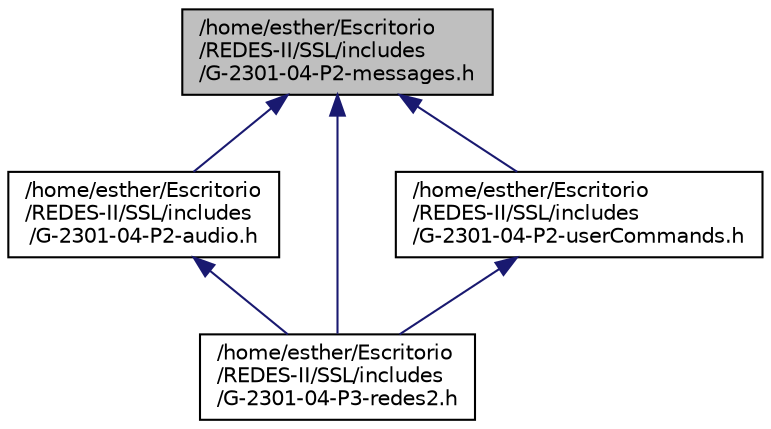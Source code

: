 digraph "/home/esther/Escritorio/REDES-II/SSL/includes/G-2301-04-P2-messages.h"
{
  edge [fontname="Helvetica",fontsize="10",labelfontname="Helvetica",labelfontsize="10"];
  node [fontname="Helvetica",fontsize="10",shape=record];
  Node1 [label="/home/esther/Escritorio\l/REDES-II/SSL/includes\l/G-2301-04-P2-messages.h",height=0.2,width=0.4,color="black", fillcolor="grey75", style="filled", fontcolor="black"];
  Node1 -> Node2 [dir="back",color="midnightblue",fontsize="10",style="solid",fontname="Helvetica"];
  Node2 [label="/home/esther/Escritorio\l/REDES-II/SSL/includes\l/G-2301-04-P2-audio.h",height=0.2,width=0.4,color="black", fillcolor="white", style="filled",URL="$_g-2301-04-_p2-audio_8h.html"];
  Node2 -> Node3 [dir="back",color="midnightblue",fontsize="10",style="solid",fontname="Helvetica"];
  Node3 [label="/home/esther/Escritorio\l/REDES-II/SSL/includes\l/G-2301-04-P3-redes2.h",height=0.2,width=0.4,color="black", fillcolor="white", style="filled",URL="$_g-2301-04-_p3-redes2_8h.html"];
  Node1 -> Node4 [dir="back",color="midnightblue",fontsize="10",style="solid",fontname="Helvetica"];
  Node4 [label="/home/esther/Escritorio\l/REDES-II/SSL/includes\l/G-2301-04-P2-userCommands.h",height=0.2,width=0.4,color="black", fillcolor="white", style="filled",URL="$_g-2301-04-_p2-user_commands_8h.html"];
  Node4 -> Node3 [dir="back",color="midnightblue",fontsize="10",style="solid",fontname="Helvetica"];
  Node1 -> Node3 [dir="back",color="midnightblue",fontsize="10",style="solid",fontname="Helvetica"];
}
